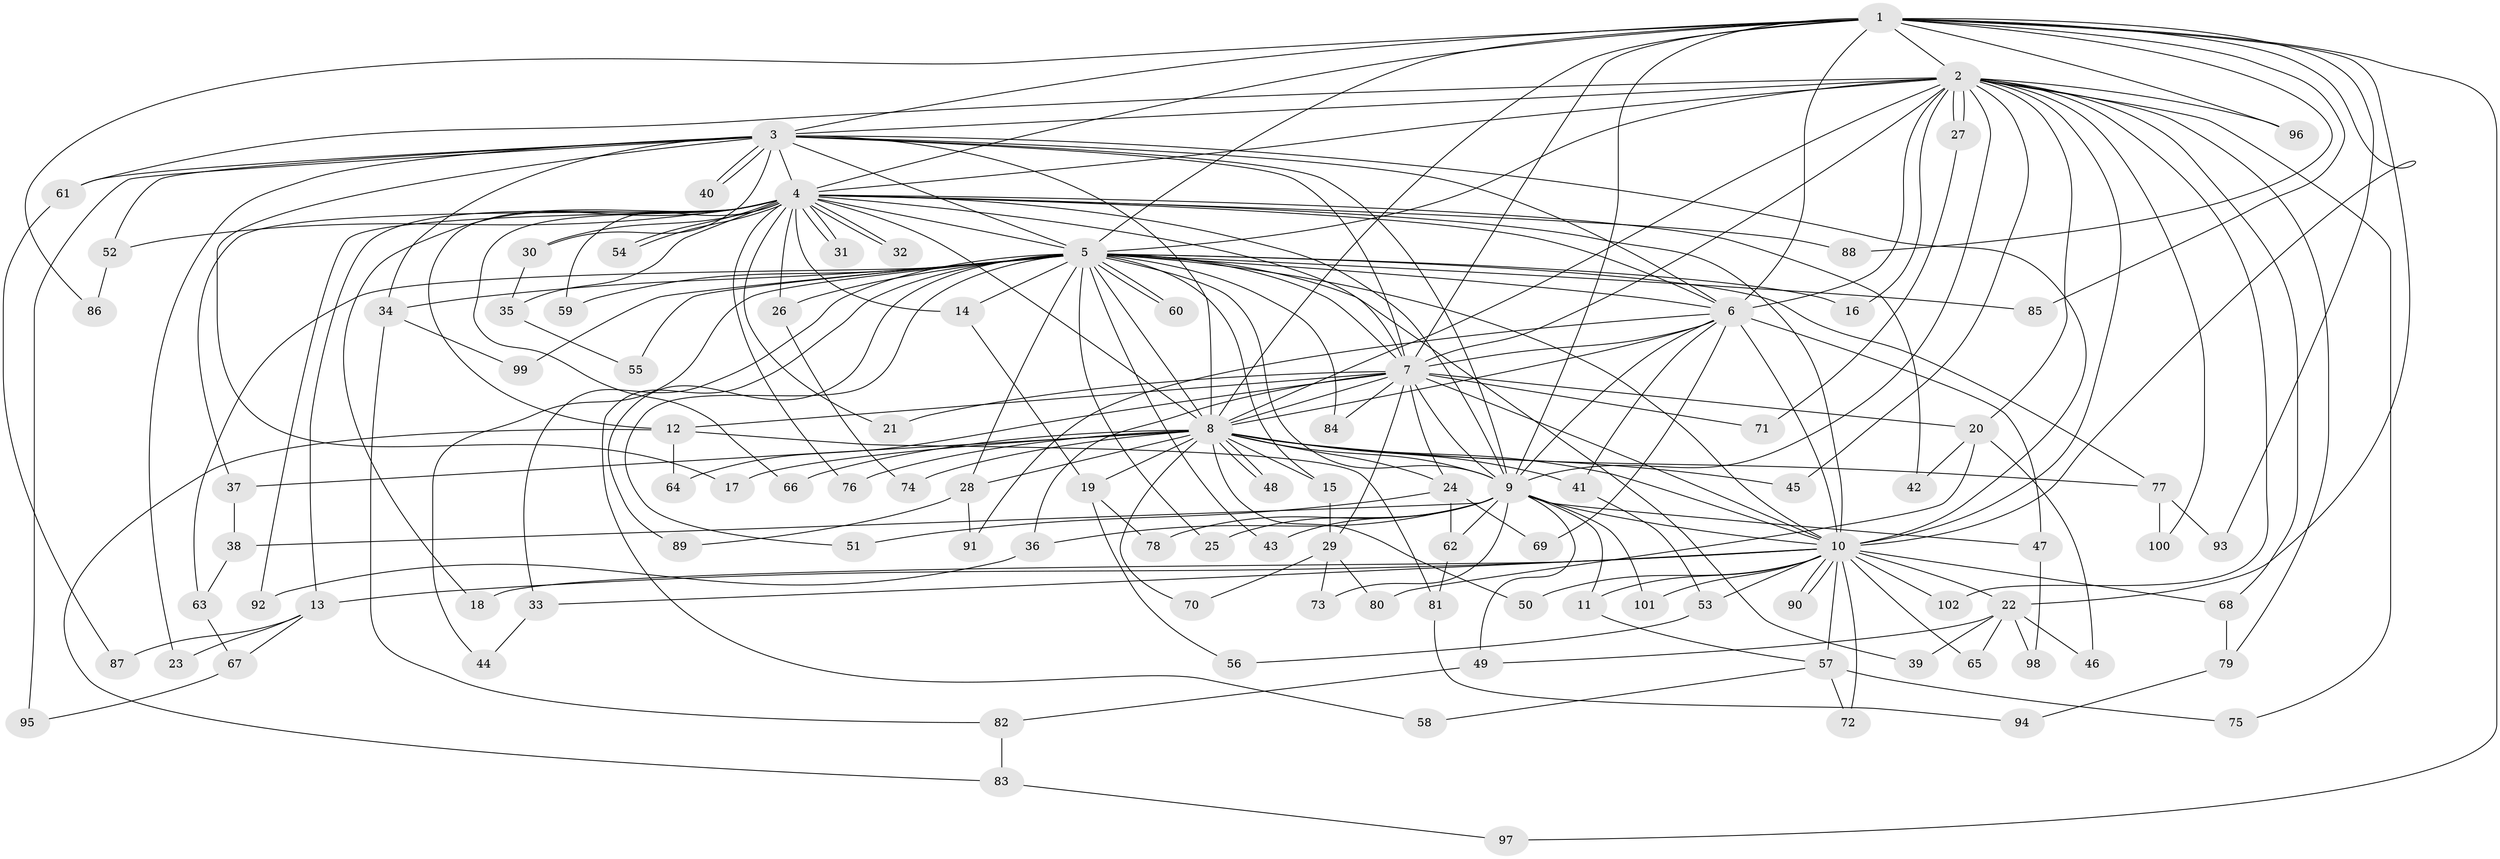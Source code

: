 // Generated by graph-tools (version 1.1) at 2025/49/03/09/25 03:49:44]
// undirected, 102 vertices, 229 edges
graph export_dot {
graph [start="1"]
  node [color=gray90,style=filled];
  1;
  2;
  3;
  4;
  5;
  6;
  7;
  8;
  9;
  10;
  11;
  12;
  13;
  14;
  15;
  16;
  17;
  18;
  19;
  20;
  21;
  22;
  23;
  24;
  25;
  26;
  27;
  28;
  29;
  30;
  31;
  32;
  33;
  34;
  35;
  36;
  37;
  38;
  39;
  40;
  41;
  42;
  43;
  44;
  45;
  46;
  47;
  48;
  49;
  50;
  51;
  52;
  53;
  54;
  55;
  56;
  57;
  58;
  59;
  60;
  61;
  62;
  63;
  64;
  65;
  66;
  67;
  68;
  69;
  70;
  71;
  72;
  73;
  74;
  75;
  76;
  77;
  78;
  79;
  80;
  81;
  82;
  83;
  84;
  85;
  86;
  87;
  88;
  89;
  90;
  91;
  92;
  93;
  94;
  95;
  96;
  97;
  98;
  99;
  100;
  101;
  102;
  1 -- 2;
  1 -- 3;
  1 -- 4;
  1 -- 5;
  1 -- 6;
  1 -- 7;
  1 -- 8;
  1 -- 9;
  1 -- 10;
  1 -- 22;
  1 -- 85;
  1 -- 86;
  1 -- 88;
  1 -- 93;
  1 -- 96;
  1 -- 97;
  2 -- 3;
  2 -- 4;
  2 -- 5;
  2 -- 6;
  2 -- 7;
  2 -- 8;
  2 -- 9;
  2 -- 10;
  2 -- 16;
  2 -- 20;
  2 -- 27;
  2 -- 27;
  2 -- 45;
  2 -- 61;
  2 -- 68;
  2 -- 75;
  2 -- 79;
  2 -- 96;
  2 -- 100;
  2 -- 102;
  3 -- 4;
  3 -- 5;
  3 -- 6;
  3 -- 7;
  3 -- 8;
  3 -- 9;
  3 -- 10;
  3 -- 17;
  3 -- 23;
  3 -- 30;
  3 -- 34;
  3 -- 40;
  3 -- 40;
  3 -- 52;
  3 -- 61;
  3 -- 95;
  4 -- 5;
  4 -- 6;
  4 -- 7;
  4 -- 8;
  4 -- 9;
  4 -- 10;
  4 -- 12;
  4 -- 13;
  4 -- 14;
  4 -- 18;
  4 -- 21;
  4 -- 26;
  4 -- 30;
  4 -- 31;
  4 -- 31;
  4 -- 32;
  4 -- 32;
  4 -- 35;
  4 -- 37;
  4 -- 42;
  4 -- 52;
  4 -- 54;
  4 -- 54;
  4 -- 59;
  4 -- 66;
  4 -- 76;
  4 -- 88;
  4 -- 92;
  5 -- 6;
  5 -- 7;
  5 -- 8;
  5 -- 9;
  5 -- 10;
  5 -- 14;
  5 -- 15;
  5 -- 16;
  5 -- 25;
  5 -- 26;
  5 -- 28;
  5 -- 33;
  5 -- 34;
  5 -- 39;
  5 -- 43;
  5 -- 44;
  5 -- 51;
  5 -- 55;
  5 -- 58;
  5 -- 59;
  5 -- 60;
  5 -- 60;
  5 -- 63;
  5 -- 77;
  5 -- 84;
  5 -- 85;
  5 -- 89;
  5 -- 99;
  6 -- 7;
  6 -- 8;
  6 -- 9;
  6 -- 10;
  6 -- 41;
  6 -- 47;
  6 -- 69;
  6 -- 91;
  7 -- 8;
  7 -- 9;
  7 -- 10;
  7 -- 12;
  7 -- 20;
  7 -- 21;
  7 -- 24;
  7 -- 29;
  7 -- 36;
  7 -- 64;
  7 -- 71;
  7 -- 84;
  8 -- 9;
  8 -- 10;
  8 -- 15;
  8 -- 17;
  8 -- 19;
  8 -- 24;
  8 -- 28;
  8 -- 37;
  8 -- 41;
  8 -- 45;
  8 -- 48;
  8 -- 48;
  8 -- 50;
  8 -- 66;
  8 -- 70;
  8 -- 74;
  8 -- 76;
  8 -- 77;
  9 -- 10;
  9 -- 11;
  9 -- 25;
  9 -- 36;
  9 -- 38;
  9 -- 43;
  9 -- 47;
  9 -- 49;
  9 -- 62;
  9 -- 73;
  9 -- 78;
  9 -- 101;
  10 -- 11;
  10 -- 13;
  10 -- 18;
  10 -- 22;
  10 -- 33;
  10 -- 50;
  10 -- 53;
  10 -- 57;
  10 -- 65;
  10 -- 68;
  10 -- 72;
  10 -- 90;
  10 -- 90;
  10 -- 101;
  10 -- 102;
  11 -- 57;
  12 -- 64;
  12 -- 81;
  12 -- 83;
  13 -- 23;
  13 -- 67;
  13 -- 87;
  14 -- 19;
  15 -- 29;
  19 -- 56;
  19 -- 78;
  20 -- 42;
  20 -- 46;
  20 -- 80;
  22 -- 39;
  22 -- 46;
  22 -- 49;
  22 -- 65;
  22 -- 98;
  24 -- 51;
  24 -- 62;
  24 -- 69;
  26 -- 74;
  27 -- 71;
  28 -- 89;
  28 -- 91;
  29 -- 70;
  29 -- 73;
  29 -- 80;
  30 -- 35;
  33 -- 44;
  34 -- 82;
  34 -- 99;
  35 -- 55;
  36 -- 92;
  37 -- 38;
  38 -- 63;
  41 -- 53;
  47 -- 98;
  49 -- 82;
  52 -- 86;
  53 -- 56;
  57 -- 58;
  57 -- 72;
  57 -- 75;
  61 -- 87;
  62 -- 81;
  63 -- 67;
  67 -- 95;
  68 -- 79;
  77 -- 93;
  77 -- 100;
  79 -- 94;
  81 -- 94;
  82 -- 83;
  83 -- 97;
}
